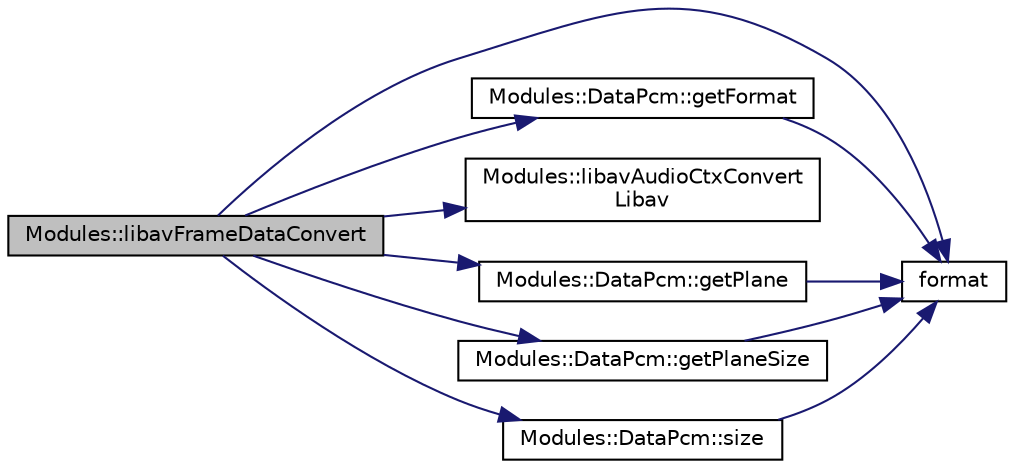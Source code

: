 digraph "Modules::libavFrameDataConvert"
{
 // INTERACTIVE_SVG=YES
  edge [fontname="Helvetica",fontsize="10",labelfontname="Helvetica",labelfontsize="10"];
  node [fontname="Helvetica",fontsize="10",shape=record];
  rankdir="LR";
  Node1 [label="Modules::libavFrameDataConvert",height=0.2,width=0.4,color="black", fillcolor="grey75", style="filled", fontcolor="black"];
  Node1 -> Node2 [color="midnightblue",fontsize="10",style="solid",fontname="Helvetica"];
  Node2 [label="format",height=0.2,width=0.4,color="black", fillcolor="white", style="filled",URL="$format_8hpp.html#a3aca22086b5c6398b980286ac7dd89ad"];
  Node1 -> Node3 [color="midnightblue",fontsize="10",style="solid",fontname="Helvetica"];
  Node3 [label="Modules::DataPcm::getFormat",height=0.2,width=0.4,color="black", fillcolor="white", style="filled",URL="$class_modules_1_1_data_pcm.html#a26fe38ffa8a97bbc84c543244e437e5a"];
  Node3 -> Node2 [color="midnightblue",fontsize="10",style="solid",fontname="Helvetica"];
  Node1 -> Node4 [color="midnightblue",fontsize="10",style="solid",fontname="Helvetica"];
  Node4 [label="Modules::libavAudioCtxConvert\lLibav",height=0.2,width=0.4,color="black", fillcolor="white", style="filled",URL="$namespace_modules.html#aaf7532301bc5ce344ec4075dd449bd9d"];
  Node1 -> Node5 [color="midnightblue",fontsize="10",style="solid",fontname="Helvetica"];
  Node5 [label="Modules::DataPcm::getPlane",height=0.2,width=0.4,color="black", fillcolor="white", style="filled",URL="$class_modules_1_1_data_pcm.html#a1ff01a268f5b88ad6345980c2fab8da4"];
  Node5 -> Node2 [color="midnightblue",fontsize="10",style="solid",fontname="Helvetica"];
  Node1 -> Node6 [color="midnightblue",fontsize="10",style="solid",fontname="Helvetica"];
  Node6 [label="Modules::DataPcm::getPlaneSize",height=0.2,width=0.4,color="black", fillcolor="white", style="filled",URL="$class_modules_1_1_data_pcm.html#a11df5bb749621ccab0a5cca93c041deb"];
  Node6 -> Node2 [color="midnightblue",fontsize="10",style="solid",fontname="Helvetica"];
  Node1 -> Node7 [color="midnightblue",fontsize="10",style="solid",fontname="Helvetica"];
  Node7 [label="Modules::DataPcm::size",height=0.2,width=0.4,color="black", fillcolor="white", style="filled",URL="$class_modules_1_1_data_pcm.html#aa905bc711ad95a20667c8535c41a5bd5"];
  Node7 -> Node2 [color="midnightblue",fontsize="10",style="solid",fontname="Helvetica"];
}
